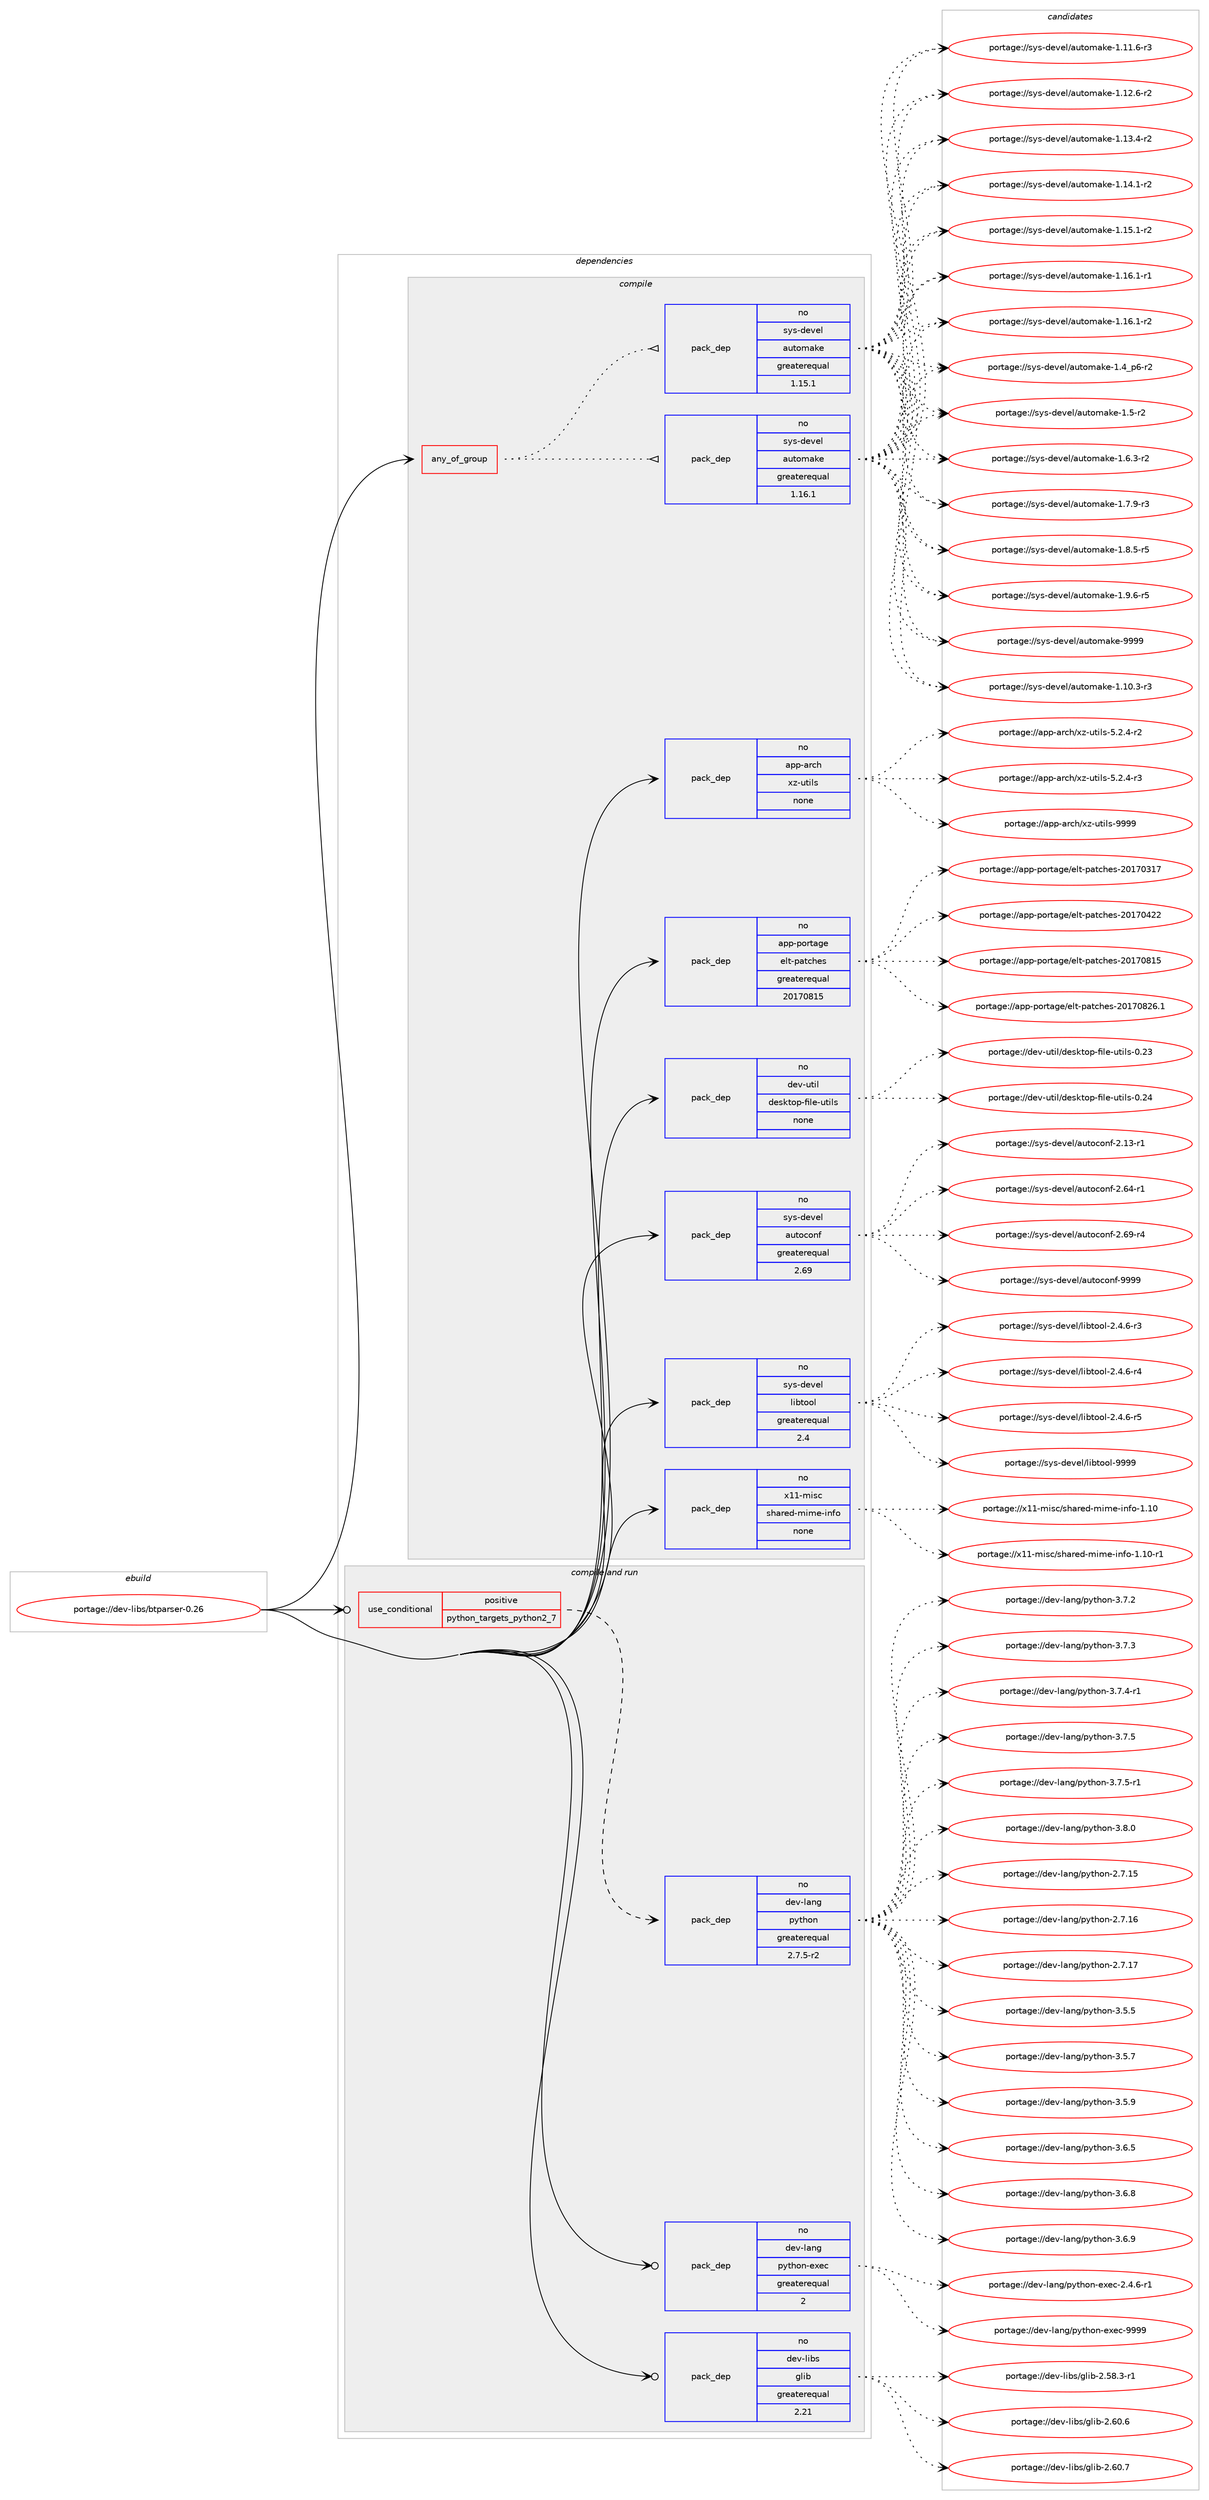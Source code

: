 digraph prolog {

# *************
# Graph options
# *************

newrank=true;
concentrate=true;
compound=true;
graph [rankdir=LR,fontname=Helvetica,fontsize=10,ranksep=1.5];#, ranksep=2.5, nodesep=0.2];
edge  [arrowhead=vee];
node  [fontname=Helvetica,fontsize=10];

# **********
# The ebuild
# **********

subgraph cluster_leftcol {
color=gray;
rank=same;
label=<<i>ebuild</i>>;
id [label="portage://dev-libs/btparser-0.26", color=red, width=4, href="../dev-libs/btparser-0.26.svg"];
}

# ****************
# The dependencies
# ****************

subgraph cluster_midcol {
color=gray;
label=<<i>dependencies</i>>;
subgraph cluster_compile {
fillcolor="#eeeeee";
style=filled;
label=<<i>compile</i>>;
subgraph any2838 {
dependency98051 [label=<<TABLE BORDER="0" CELLBORDER="1" CELLSPACING="0" CELLPADDING="4"><TR><TD CELLPADDING="10">any_of_group</TD></TR></TABLE>>, shape=none, color=red];subgraph pack74663 {
dependency98052 [label=<<TABLE BORDER="0" CELLBORDER="1" CELLSPACING="0" CELLPADDING="4" WIDTH="220"><TR><TD ROWSPAN="6" CELLPADDING="30">pack_dep</TD></TR><TR><TD WIDTH="110">no</TD></TR><TR><TD>sys-devel</TD></TR><TR><TD>automake</TD></TR><TR><TD>greaterequal</TD></TR><TR><TD>1.16.1</TD></TR></TABLE>>, shape=none, color=blue];
}
dependency98051:e -> dependency98052:w [weight=20,style="dotted",arrowhead="oinv"];
subgraph pack74664 {
dependency98053 [label=<<TABLE BORDER="0" CELLBORDER="1" CELLSPACING="0" CELLPADDING="4" WIDTH="220"><TR><TD ROWSPAN="6" CELLPADDING="30">pack_dep</TD></TR><TR><TD WIDTH="110">no</TD></TR><TR><TD>sys-devel</TD></TR><TR><TD>automake</TD></TR><TR><TD>greaterequal</TD></TR><TR><TD>1.15.1</TD></TR></TABLE>>, shape=none, color=blue];
}
dependency98051:e -> dependency98053:w [weight=20,style="dotted",arrowhead="oinv"];
}
id:e -> dependency98051:w [weight=20,style="solid",arrowhead="vee"];
subgraph pack74665 {
dependency98054 [label=<<TABLE BORDER="0" CELLBORDER="1" CELLSPACING="0" CELLPADDING="4" WIDTH="220"><TR><TD ROWSPAN="6" CELLPADDING="30">pack_dep</TD></TR><TR><TD WIDTH="110">no</TD></TR><TR><TD>app-arch</TD></TR><TR><TD>xz-utils</TD></TR><TR><TD>none</TD></TR><TR><TD></TD></TR></TABLE>>, shape=none, color=blue];
}
id:e -> dependency98054:w [weight=20,style="solid",arrowhead="vee"];
subgraph pack74666 {
dependency98055 [label=<<TABLE BORDER="0" CELLBORDER="1" CELLSPACING="0" CELLPADDING="4" WIDTH="220"><TR><TD ROWSPAN="6" CELLPADDING="30">pack_dep</TD></TR><TR><TD WIDTH="110">no</TD></TR><TR><TD>app-portage</TD></TR><TR><TD>elt-patches</TD></TR><TR><TD>greaterequal</TD></TR><TR><TD>20170815</TD></TR></TABLE>>, shape=none, color=blue];
}
id:e -> dependency98055:w [weight=20,style="solid",arrowhead="vee"];
subgraph pack74667 {
dependency98056 [label=<<TABLE BORDER="0" CELLBORDER="1" CELLSPACING="0" CELLPADDING="4" WIDTH="220"><TR><TD ROWSPAN="6" CELLPADDING="30">pack_dep</TD></TR><TR><TD WIDTH="110">no</TD></TR><TR><TD>dev-util</TD></TR><TR><TD>desktop-file-utils</TD></TR><TR><TD>none</TD></TR><TR><TD></TD></TR></TABLE>>, shape=none, color=blue];
}
id:e -> dependency98056:w [weight=20,style="solid",arrowhead="vee"];
subgraph pack74668 {
dependency98057 [label=<<TABLE BORDER="0" CELLBORDER="1" CELLSPACING="0" CELLPADDING="4" WIDTH="220"><TR><TD ROWSPAN="6" CELLPADDING="30">pack_dep</TD></TR><TR><TD WIDTH="110">no</TD></TR><TR><TD>sys-devel</TD></TR><TR><TD>autoconf</TD></TR><TR><TD>greaterequal</TD></TR><TR><TD>2.69</TD></TR></TABLE>>, shape=none, color=blue];
}
id:e -> dependency98057:w [weight=20,style="solid",arrowhead="vee"];
subgraph pack74669 {
dependency98058 [label=<<TABLE BORDER="0" CELLBORDER="1" CELLSPACING="0" CELLPADDING="4" WIDTH="220"><TR><TD ROWSPAN="6" CELLPADDING="30">pack_dep</TD></TR><TR><TD WIDTH="110">no</TD></TR><TR><TD>sys-devel</TD></TR><TR><TD>libtool</TD></TR><TR><TD>greaterequal</TD></TR><TR><TD>2.4</TD></TR></TABLE>>, shape=none, color=blue];
}
id:e -> dependency98058:w [weight=20,style="solid",arrowhead="vee"];
subgraph pack74670 {
dependency98059 [label=<<TABLE BORDER="0" CELLBORDER="1" CELLSPACING="0" CELLPADDING="4" WIDTH="220"><TR><TD ROWSPAN="6" CELLPADDING="30">pack_dep</TD></TR><TR><TD WIDTH="110">no</TD></TR><TR><TD>x11-misc</TD></TR><TR><TD>shared-mime-info</TD></TR><TR><TD>none</TD></TR><TR><TD></TD></TR></TABLE>>, shape=none, color=blue];
}
id:e -> dependency98059:w [weight=20,style="solid",arrowhead="vee"];
}
subgraph cluster_compileandrun {
fillcolor="#eeeeee";
style=filled;
label=<<i>compile and run</i>>;
subgraph cond20493 {
dependency98060 [label=<<TABLE BORDER="0" CELLBORDER="1" CELLSPACING="0" CELLPADDING="4"><TR><TD ROWSPAN="3" CELLPADDING="10">use_conditional</TD></TR><TR><TD>positive</TD></TR><TR><TD>python_targets_python2_7</TD></TR></TABLE>>, shape=none, color=red];
subgraph pack74671 {
dependency98061 [label=<<TABLE BORDER="0" CELLBORDER="1" CELLSPACING="0" CELLPADDING="4" WIDTH="220"><TR><TD ROWSPAN="6" CELLPADDING="30">pack_dep</TD></TR><TR><TD WIDTH="110">no</TD></TR><TR><TD>dev-lang</TD></TR><TR><TD>python</TD></TR><TR><TD>greaterequal</TD></TR><TR><TD>2.7.5-r2</TD></TR></TABLE>>, shape=none, color=blue];
}
dependency98060:e -> dependency98061:w [weight=20,style="dashed",arrowhead="vee"];
}
id:e -> dependency98060:w [weight=20,style="solid",arrowhead="odotvee"];
subgraph pack74672 {
dependency98062 [label=<<TABLE BORDER="0" CELLBORDER="1" CELLSPACING="0" CELLPADDING="4" WIDTH="220"><TR><TD ROWSPAN="6" CELLPADDING="30">pack_dep</TD></TR><TR><TD WIDTH="110">no</TD></TR><TR><TD>dev-lang</TD></TR><TR><TD>python-exec</TD></TR><TR><TD>greaterequal</TD></TR><TR><TD>2</TD></TR></TABLE>>, shape=none, color=blue];
}
id:e -> dependency98062:w [weight=20,style="solid",arrowhead="odotvee"];
subgraph pack74673 {
dependency98063 [label=<<TABLE BORDER="0" CELLBORDER="1" CELLSPACING="0" CELLPADDING="4" WIDTH="220"><TR><TD ROWSPAN="6" CELLPADDING="30">pack_dep</TD></TR><TR><TD WIDTH="110">no</TD></TR><TR><TD>dev-libs</TD></TR><TR><TD>glib</TD></TR><TR><TD>greaterequal</TD></TR><TR><TD>2.21</TD></TR></TABLE>>, shape=none, color=blue];
}
id:e -> dependency98063:w [weight=20,style="solid",arrowhead="odotvee"];
}
subgraph cluster_run {
fillcolor="#eeeeee";
style=filled;
label=<<i>run</i>>;
}
}

# **************
# The candidates
# **************

subgraph cluster_choices {
rank=same;
color=gray;
label=<<i>candidates</i>>;

subgraph choice74663 {
color=black;
nodesep=1;
choiceportage11512111545100101118101108479711711611110997107101454946494846514511451 [label="portage://sys-devel/automake-1.10.3-r3", color=red, width=4,href="../sys-devel/automake-1.10.3-r3.svg"];
choiceportage11512111545100101118101108479711711611110997107101454946494946544511451 [label="portage://sys-devel/automake-1.11.6-r3", color=red, width=4,href="../sys-devel/automake-1.11.6-r3.svg"];
choiceportage11512111545100101118101108479711711611110997107101454946495046544511450 [label="portage://sys-devel/automake-1.12.6-r2", color=red, width=4,href="../sys-devel/automake-1.12.6-r2.svg"];
choiceportage11512111545100101118101108479711711611110997107101454946495146524511450 [label="portage://sys-devel/automake-1.13.4-r2", color=red, width=4,href="../sys-devel/automake-1.13.4-r2.svg"];
choiceportage11512111545100101118101108479711711611110997107101454946495246494511450 [label="portage://sys-devel/automake-1.14.1-r2", color=red, width=4,href="../sys-devel/automake-1.14.1-r2.svg"];
choiceportage11512111545100101118101108479711711611110997107101454946495346494511450 [label="portage://sys-devel/automake-1.15.1-r2", color=red, width=4,href="../sys-devel/automake-1.15.1-r2.svg"];
choiceportage11512111545100101118101108479711711611110997107101454946495446494511449 [label="portage://sys-devel/automake-1.16.1-r1", color=red, width=4,href="../sys-devel/automake-1.16.1-r1.svg"];
choiceportage11512111545100101118101108479711711611110997107101454946495446494511450 [label="portage://sys-devel/automake-1.16.1-r2", color=red, width=4,href="../sys-devel/automake-1.16.1-r2.svg"];
choiceportage115121115451001011181011084797117116111109971071014549465295112544511450 [label="portage://sys-devel/automake-1.4_p6-r2", color=red, width=4,href="../sys-devel/automake-1.4_p6-r2.svg"];
choiceportage11512111545100101118101108479711711611110997107101454946534511450 [label="portage://sys-devel/automake-1.5-r2", color=red, width=4,href="../sys-devel/automake-1.5-r2.svg"];
choiceportage115121115451001011181011084797117116111109971071014549465446514511450 [label="portage://sys-devel/automake-1.6.3-r2", color=red, width=4,href="../sys-devel/automake-1.6.3-r2.svg"];
choiceportage115121115451001011181011084797117116111109971071014549465546574511451 [label="portage://sys-devel/automake-1.7.9-r3", color=red, width=4,href="../sys-devel/automake-1.7.9-r3.svg"];
choiceportage115121115451001011181011084797117116111109971071014549465646534511453 [label="portage://sys-devel/automake-1.8.5-r5", color=red, width=4,href="../sys-devel/automake-1.8.5-r5.svg"];
choiceportage115121115451001011181011084797117116111109971071014549465746544511453 [label="portage://sys-devel/automake-1.9.6-r5", color=red, width=4,href="../sys-devel/automake-1.9.6-r5.svg"];
choiceportage115121115451001011181011084797117116111109971071014557575757 [label="portage://sys-devel/automake-9999", color=red, width=4,href="../sys-devel/automake-9999.svg"];
dependency98052:e -> choiceportage11512111545100101118101108479711711611110997107101454946494846514511451:w [style=dotted,weight="100"];
dependency98052:e -> choiceportage11512111545100101118101108479711711611110997107101454946494946544511451:w [style=dotted,weight="100"];
dependency98052:e -> choiceportage11512111545100101118101108479711711611110997107101454946495046544511450:w [style=dotted,weight="100"];
dependency98052:e -> choiceportage11512111545100101118101108479711711611110997107101454946495146524511450:w [style=dotted,weight="100"];
dependency98052:e -> choiceportage11512111545100101118101108479711711611110997107101454946495246494511450:w [style=dotted,weight="100"];
dependency98052:e -> choiceportage11512111545100101118101108479711711611110997107101454946495346494511450:w [style=dotted,weight="100"];
dependency98052:e -> choiceportage11512111545100101118101108479711711611110997107101454946495446494511449:w [style=dotted,weight="100"];
dependency98052:e -> choiceportage11512111545100101118101108479711711611110997107101454946495446494511450:w [style=dotted,weight="100"];
dependency98052:e -> choiceportage115121115451001011181011084797117116111109971071014549465295112544511450:w [style=dotted,weight="100"];
dependency98052:e -> choiceportage11512111545100101118101108479711711611110997107101454946534511450:w [style=dotted,weight="100"];
dependency98052:e -> choiceportage115121115451001011181011084797117116111109971071014549465446514511450:w [style=dotted,weight="100"];
dependency98052:e -> choiceportage115121115451001011181011084797117116111109971071014549465546574511451:w [style=dotted,weight="100"];
dependency98052:e -> choiceportage115121115451001011181011084797117116111109971071014549465646534511453:w [style=dotted,weight="100"];
dependency98052:e -> choiceportage115121115451001011181011084797117116111109971071014549465746544511453:w [style=dotted,weight="100"];
dependency98052:e -> choiceportage115121115451001011181011084797117116111109971071014557575757:w [style=dotted,weight="100"];
}
subgraph choice74664 {
color=black;
nodesep=1;
choiceportage11512111545100101118101108479711711611110997107101454946494846514511451 [label="portage://sys-devel/automake-1.10.3-r3", color=red, width=4,href="../sys-devel/automake-1.10.3-r3.svg"];
choiceportage11512111545100101118101108479711711611110997107101454946494946544511451 [label="portage://sys-devel/automake-1.11.6-r3", color=red, width=4,href="../sys-devel/automake-1.11.6-r3.svg"];
choiceportage11512111545100101118101108479711711611110997107101454946495046544511450 [label="portage://sys-devel/automake-1.12.6-r2", color=red, width=4,href="../sys-devel/automake-1.12.6-r2.svg"];
choiceportage11512111545100101118101108479711711611110997107101454946495146524511450 [label="portage://sys-devel/automake-1.13.4-r2", color=red, width=4,href="../sys-devel/automake-1.13.4-r2.svg"];
choiceportage11512111545100101118101108479711711611110997107101454946495246494511450 [label="portage://sys-devel/automake-1.14.1-r2", color=red, width=4,href="../sys-devel/automake-1.14.1-r2.svg"];
choiceportage11512111545100101118101108479711711611110997107101454946495346494511450 [label="portage://sys-devel/automake-1.15.1-r2", color=red, width=4,href="../sys-devel/automake-1.15.1-r2.svg"];
choiceportage11512111545100101118101108479711711611110997107101454946495446494511449 [label="portage://sys-devel/automake-1.16.1-r1", color=red, width=4,href="../sys-devel/automake-1.16.1-r1.svg"];
choiceportage11512111545100101118101108479711711611110997107101454946495446494511450 [label="portage://sys-devel/automake-1.16.1-r2", color=red, width=4,href="../sys-devel/automake-1.16.1-r2.svg"];
choiceportage115121115451001011181011084797117116111109971071014549465295112544511450 [label="portage://sys-devel/automake-1.4_p6-r2", color=red, width=4,href="../sys-devel/automake-1.4_p6-r2.svg"];
choiceportage11512111545100101118101108479711711611110997107101454946534511450 [label="portage://sys-devel/automake-1.5-r2", color=red, width=4,href="../sys-devel/automake-1.5-r2.svg"];
choiceportage115121115451001011181011084797117116111109971071014549465446514511450 [label="portage://sys-devel/automake-1.6.3-r2", color=red, width=4,href="../sys-devel/automake-1.6.3-r2.svg"];
choiceportage115121115451001011181011084797117116111109971071014549465546574511451 [label="portage://sys-devel/automake-1.7.9-r3", color=red, width=4,href="../sys-devel/automake-1.7.9-r3.svg"];
choiceportage115121115451001011181011084797117116111109971071014549465646534511453 [label="portage://sys-devel/automake-1.8.5-r5", color=red, width=4,href="../sys-devel/automake-1.8.5-r5.svg"];
choiceportage115121115451001011181011084797117116111109971071014549465746544511453 [label="portage://sys-devel/automake-1.9.6-r5", color=red, width=4,href="../sys-devel/automake-1.9.6-r5.svg"];
choiceportage115121115451001011181011084797117116111109971071014557575757 [label="portage://sys-devel/automake-9999", color=red, width=4,href="../sys-devel/automake-9999.svg"];
dependency98053:e -> choiceportage11512111545100101118101108479711711611110997107101454946494846514511451:w [style=dotted,weight="100"];
dependency98053:e -> choiceportage11512111545100101118101108479711711611110997107101454946494946544511451:w [style=dotted,weight="100"];
dependency98053:e -> choiceportage11512111545100101118101108479711711611110997107101454946495046544511450:w [style=dotted,weight="100"];
dependency98053:e -> choiceportage11512111545100101118101108479711711611110997107101454946495146524511450:w [style=dotted,weight="100"];
dependency98053:e -> choiceportage11512111545100101118101108479711711611110997107101454946495246494511450:w [style=dotted,weight="100"];
dependency98053:e -> choiceportage11512111545100101118101108479711711611110997107101454946495346494511450:w [style=dotted,weight="100"];
dependency98053:e -> choiceportage11512111545100101118101108479711711611110997107101454946495446494511449:w [style=dotted,weight="100"];
dependency98053:e -> choiceportage11512111545100101118101108479711711611110997107101454946495446494511450:w [style=dotted,weight="100"];
dependency98053:e -> choiceportage115121115451001011181011084797117116111109971071014549465295112544511450:w [style=dotted,weight="100"];
dependency98053:e -> choiceportage11512111545100101118101108479711711611110997107101454946534511450:w [style=dotted,weight="100"];
dependency98053:e -> choiceportage115121115451001011181011084797117116111109971071014549465446514511450:w [style=dotted,weight="100"];
dependency98053:e -> choiceportage115121115451001011181011084797117116111109971071014549465546574511451:w [style=dotted,weight="100"];
dependency98053:e -> choiceportage115121115451001011181011084797117116111109971071014549465646534511453:w [style=dotted,weight="100"];
dependency98053:e -> choiceportage115121115451001011181011084797117116111109971071014549465746544511453:w [style=dotted,weight="100"];
dependency98053:e -> choiceportage115121115451001011181011084797117116111109971071014557575757:w [style=dotted,weight="100"];
}
subgraph choice74665 {
color=black;
nodesep=1;
choiceportage9711211245971149910447120122451171161051081154553465046524511450 [label="portage://app-arch/xz-utils-5.2.4-r2", color=red, width=4,href="../app-arch/xz-utils-5.2.4-r2.svg"];
choiceportage9711211245971149910447120122451171161051081154553465046524511451 [label="portage://app-arch/xz-utils-5.2.4-r3", color=red, width=4,href="../app-arch/xz-utils-5.2.4-r3.svg"];
choiceportage9711211245971149910447120122451171161051081154557575757 [label="portage://app-arch/xz-utils-9999", color=red, width=4,href="../app-arch/xz-utils-9999.svg"];
dependency98054:e -> choiceportage9711211245971149910447120122451171161051081154553465046524511450:w [style=dotted,weight="100"];
dependency98054:e -> choiceportage9711211245971149910447120122451171161051081154553465046524511451:w [style=dotted,weight="100"];
dependency98054:e -> choiceportage9711211245971149910447120122451171161051081154557575757:w [style=dotted,weight="100"];
}
subgraph choice74666 {
color=black;
nodesep=1;
choiceportage97112112451121111141169710310147101108116451129711699104101115455048495548514955 [label="portage://app-portage/elt-patches-20170317", color=red, width=4,href="../app-portage/elt-patches-20170317.svg"];
choiceportage97112112451121111141169710310147101108116451129711699104101115455048495548525050 [label="portage://app-portage/elt-patches-20170422", color=red, width=4,href="../app-portage/elt-patches-20170422.svg"];
choiceportage97112112451121111141169710310147101108116451129711699104101115455048495548564953 [label="portage://app-portage/elt-patches-20170815", color=red, width=4,href="../app-portage/elt-patches-20170815.svg"];
choiceportage971121124511211111411697103101471011081164511297116991041011154550484955485650544649 [label="portage://app-portage/elt-patches-20170826.1", color=red, width=4,href="../app-portage/elt-patches-20170826.1.svg"];
dependency98055:e -> choiceportage97112112451121111141169710310147101108116451129711699104101115455048495548514955:w [style=dotted,weight="100"];
dependency98055:e -> choiceportage97112112451121111141169710310147101108116451129711699104101115455048495548525050:w [style=dotted,weight="100"];
dependency98055:e -> choiceportage97112112451121111141169710310147101108116451129711699104101115455048495548564953:w [style=dotted,weight="100"];
dependency98055:e -> choiceportage971121124511211111411697103101471011081164511297116991041011154550484955485650544649:w [style=dotted,weight="100"];
}
subgraph choice74667 {
color=black;
nodesep=1;
choiceportage100101118451171161051084710010111510711611111245102105108101451171161051081154548465051 [label="portage://dev-util/desktop-file-utils-0.23", color=red, width=4,href="../dev-util/desktop-file-utils-0.23.svg"];
choiceportage100101118451171161051084710010111510711611111245102105108101451171161051081154548465052 [label="portage://dev-util/desktop-file-utils-0.24", color=red, width=4,href="../dev-util/desktop-file-utils-0.24.svg"];
dependency98056:e -> choiceportage100101118451171161051084710010111510711611111245102105108101451171161051081154548465051:w [style=dotted,weight="100"];
dependency98056:e -> choiceportage100101118451171161051084710010111510711611111245102105108101451171161051081154548465052:w [style=dotted,weight="100"];
}
subgraph choice74668 {
color=black;
nodesep=1;
choiceportage1151211154510010111810110847971171161119911111010245504649514511449 [label="portage://sys-devel/autoconf-2.13-r1", color=red, width=4,href="../sys-devel/autoconf-2.13-r1.svg"];
choiceportage1151211154510010111810110847971171161119911111010245504654524511449 [label="portage://sys-devel/autoconf-2.64-r1", color=red, width=4,href="../sys-devel/autoconf-2.64-r1.svg"];
choiceportage1151211154510010111810110847971171161119911111010245504654574511452 [label="portage://sys-devel/autoconf-2.69-r4", color=red, width=4,href="../sys-devel/autoconf-2.69-r4.svg"];
choiceportage115121115451001011181011084797117116111991111101024557575757 [label="portage://sys-devel/autoconf-9999", color=red, width=4,href="../sys-devel/autoconf-9999.svg"];
dependency98057:e -> choiceportage1151211154510010111810110847971171161119911111010245504649514511449:w [style=dotted,weight="100"];
dependency98057:e -> choiceportage1151211154510010111810110847971171161119911111010245504654524511449:w [style=dotted,weight="100"];
dependency98057:e -> choiceportage1151211154510010111810110847971171161119911111010245504654574511452:w [style=dotted,weight="100"];
dependency98057:e -> choiceportage115121115451001011181011084797117116111991111101024557575757:w [style=dotted,weight="100"];
}
subgraph choice74669 {
color=black;
nodesep=1;
choiceportage1151211154510010111810110847108105981161111111084550465246544511451 [label="portage://sys-devel/libtool-2.4.6-r3", color=red, width=4,href="../sys-devel/libtool-2.4.6-r3.svg"];
choiceportage1151211154510010111810110847108105981161111111084550465246544511452 [label="portage://sys-devel/libtool-2.4.6-r4", color=red, width=4,href="../sys-devel/libtool-2.4.6-r4.svg"];
choiceportage1151211154510010111810110847108105981161111111084550465246544511453 [label="portage://sys-devel/libtool-2.4.6-r5", color=red, width=4,href="../sys-devel/libtool-2.4.6-r5.svg"];
choiceportage1151211154510010111810110847108105981161111111084557575757 [label="portage://sys-devel/libtool-9999", color=red, width=4,href="../sys-devel/libtool-9999.svg"];
dependency98058:e -> choiceportage1151211154510010111810110847108105981161111111084550465246544511451:w [style=dotted,weight="100"];
dependency98058:e -> choiceportage1151211154510010111810110847108105981161111111084550465246544511452:w [style=dotted,weight="100"];
dependency98058:e -> choiceportage1151211154510010111810110847108105981161111111084550465246544511453:w [style=dotted,weight="100"];
dependency98058:e -> choiceportage1151211154510010111810110847108105981161111111084557575757:w [style=dotted,weight="100"];
}
subgraph choice74670 {
color=black;
nodesep=1;
choiceportage12049494510910511599471151049711410110045109105109101451051101021114549464948 [label="portage://x11-misc/shared-mime-info-1.10", color=red, width=4,href="../x11-misc/shared-mime-info-1.10.svg"];
choiceportage120494945109105115994711510497114101100451091051091014510511010211145494649484511449 [label="portage://x11-misc/shared-mime-info-1.10-r1", color=red, width=4,href="../x11-misc/shared-mime-info-1.10-r1.svg"];
dependency98059:e -> choiceportage12049494510910511599471151049711410110045109105109101451051101021114549464948:w [style=dotted,weight="100"];
dependency98059:e -> choiceportage120494945109105115994711510497114101100451091051091014510511010211145494649484511449:w [style=dotted,weight="100"];
}
subgraph choice74671 {
color=black;
nodesep=1;
choiceportage10010111845108971101034711212111610411111045504655464953 [label="portage://dev-lang/python-2.7.15", color=red, width=4,href="../dev-lang/python-2.7.15.svg"];
choiceportage10010111845108971101034711212111610411111045504655464954 [label="portage://dev-lang/python-2.7.16", color=red, width=4,href="../dev-lang/python-2.7.16.svg"];
choiceportage10010111845108971101034711212111610411111045504655464955 [label="portage://dev-lang/python-2.7.17", color=red, width=4,href="../dev-lang/python-2.7.17.svg"];
choiceportage100101118451089711010347112121116104111110455146534653 [label="portage://dev-lang/python-3.5.5", color=red, width=4,href="../dev-lang/python-3.5.5.svg"];
choiceportage100101118451089711010347112121116104111110455146534655 [label="portage://dev-lang/python-3.5.7", color=red, width=4,href="../dev-lang/python-3.5.7.svg"];
choiceportage100101118451089711010347112121116104111110455146534657 [label="portage://dev-lang/python-3.5.9", color=red, width=4,href="../dev-lang/python-3.5.9.svg"];
choiceportage100101118451089711010347112121116104111110455146544653 [label="portage://dev-lang/python-3.6.5", color=red, width=4,href="../dev-lang/python-3.6.5.svg"];
choiceportage100101118451089711010347112121116104111110455146544656 [label="portage://dev-lang/python-3.6.8", color=red, width=4,href="../dev-lang/python-3.6.8.svg"];
choiceportage100101118451089711010347112121116104111110455146544657 [label="portage://dev-lang/python-3.6.9", color=red, width=4,href="../dev-lang/python-3.6.9.svg"];
choiceportage100101118451089711010347112121116104111110455146554650 [label="portage://dev-lang/python-3.7.2", color=red, width=4,href="../dev-lang/python-3.7.2.svg"];
choiceportage100101118451089711010347112121116104111110455146554651 [label="portage://dev-lang/python-3.7.3", color=red, width=4,href="../dev-lang/python-3.7.3.svg"];
choiceportage1001011184510897110103471121211161041111104551465546524511449 [label="portage://dev-lang/python-3.7.4-r1", color=red, width=4,href="../dev-lang/python-3.7.4-r1.svg"];
choiceportage100101118451089711010347112121116104111110455146554653 [label="portage://dev-lang/python-3.7.5", color=red, width=4,href="../dev-lang/python-3.7.5.svg"];
choiceportage1001011184510897110103471121211161041111104551465546534511449 [label="portage://dev-lang/python-3.7.5-r1", color=red, width=4,href="../dev-lang/python-3.7.5-r1.svg"];
choiceportage100101118451089711010347112121116104111110455146564648 [label="portage://dev-lang/python-3.8.0", color=red, width=4,href="../dev-lang/python-3.8.0.svg"];
dependency98061:e -> choiceportage10010111845108971101034711212111610411111045504655464953:w [style=dotted,weight="100"];
dependency98061:e -> choiceportage10010111845108971101034711212111610411111045504655464954:w [style=dotted,weight="100"];
dependency98061:e -> choiceportage10010111845108971101034711212111610411111045504655464955:w [style=dotted,weight="100"];
dependency98061:e -> choiceportage100101118451089711010347112121116104111110455146534653:w [style=dotted,weight="100"];
dependency98061:e -> choiceportage100101118451089711010347112121116104111110455146534655:w [style=dotted,weight="100"];
dependency98061:e -> choiceportage100101118451089711010347112121116104111110455146534657:w [style=dotted,weight="100"];
dependency98061:e -> choiceportage100101118451089711010347112121116104111110455146544653:w [style=dotted,weight="100"];
dependency98061:e -> choiceportage100101118451089711010347112121116104111110455146544656:w [style=dotted,weight="100"];
dependency98061:e -> choiceportage100101118451089711010347112121116104111110455146544657:w [style=dotted,weight="100"];
dependency98061:e -> choiceportage100101118451089711010347112121116104111110455146554650:w [style=dotted,weight="100"];
dependency98061:e -> choiceportage100101118451089711010347112121116104111110455146554651:w [style=dotted,weight="100"];
dependency98061:e -> choiceportage1001011184510897110103471121211161041111104551465546524511449:w [style=dotted,weight="100"];
dependency98061:e -> choiceportage100101118451089711010347112121116104111110455146554653:w [style=dotted,weight="100"];
dependency98061:e -> choiceportage1001011184510897110103471121211161041111104551465546534511449:w [style=dotted,weight="100"];
dependency98061:e -> choiceportage100101118451089711010347112121116104111110455146564648:w [style=dotted,weight="100"];
}
subgraph choice74672 {
color=black;
nodesep=1;
choiceportage10010111845108971101034711212111610411111045101120101994550465246544511449 [label="portage://dev-lang/python-exec-2.4.6-r1", color=red, width=4,href="../dev-lang/python-exec-2.4.6-r1.svg"];
choiceportage10010111845108971101034711212111610411111045101120101994557575757 [label="portage://dev-lang/python-exec-9999", color=red, width=4,href="../dev-lang/python-exec-9999.svg"];
dependency98062:e -> choiceportage10010111845108971101034711212111610411111045101120101994550465246544511449:w [style=dotted,weight="100"];
dependency98062:e -> choiceportage10010111845108971101034711212111610411111045101120101994557575757:w [style=dotted,weight="100"];
}
subgraph choice74673 {
color=black;
nodesep=1;
choiceportage10010111845108105981154710310810598455046535646514511449 [label="portage://dev-libs/glib-2.58.3-r1", color=red, width=4,href="../dev-libs/glib-2.58.3-r1.svg"];
choiceportage1001011184510810598115471031081059845504654484654 [label="portage://dev-libs/glib-2.60.6", color=red, width=4,href="../dev-libs/glib-2.60.6.svg"];
choiceportage1001011184510810598115471031081059845504654484655 [label="portage://dev-libs/glib-2.60.7", color=red, width=4,href="../dev-libs/glib-2.60.7.svg"];
dependency98063:e -> choiceportage10010111845108105981154710310810598455046535646514511449:w [style=dotted,weight="100"];
dependency98063:e -> choiceportage1001011184510810598115471031081059845504654484654:w [style=dotted,weight="100"];
dependency98063:e -> choiceportage1001011184510810598115471031081059845504654484655:w [style=dotted,weight="100"];
}
}

}
